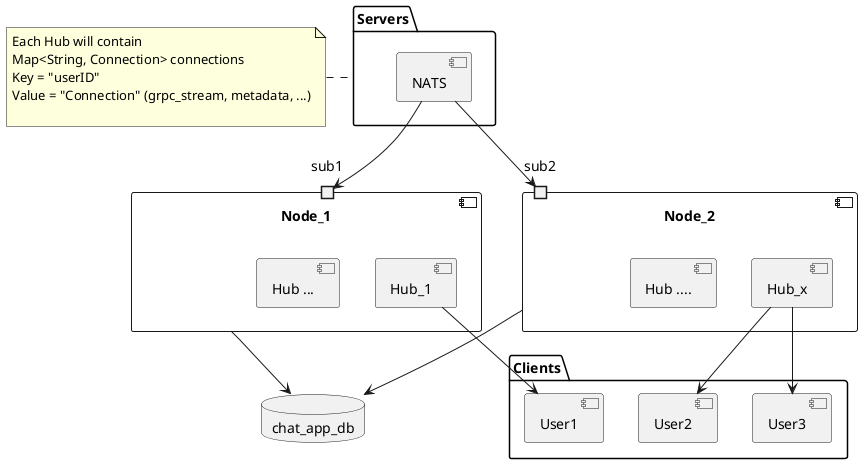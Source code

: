 @startuml chat_app

database chat_app_db {

}

Node_1 --> chat_app_db
Node_2 --> chat_app_db


package Servers {
    component Node_1 {
    component Hub_1 {
    }
    [Hub ...]

    portin sub1
    }

    component Node_2 {
    component Hub_x {
    }
    [Hub ....]

    portin sub2
    }

    component NATS {

    }
}

NATS --> sub1
NATS --> sub2

note left of Servers 
    Each Hub will contain
    Map<String, Connection> connections
    Key = "userID"
    Value = "Connection" (grpc_stream, metadata, ...)

end note


package Clients {
    component User1 {
    }

    component User2 {
    }

    component User3 {
    }
}

Hub_1 --> User1
Hub_x --> User2
Hub_x --> User3


@enduml